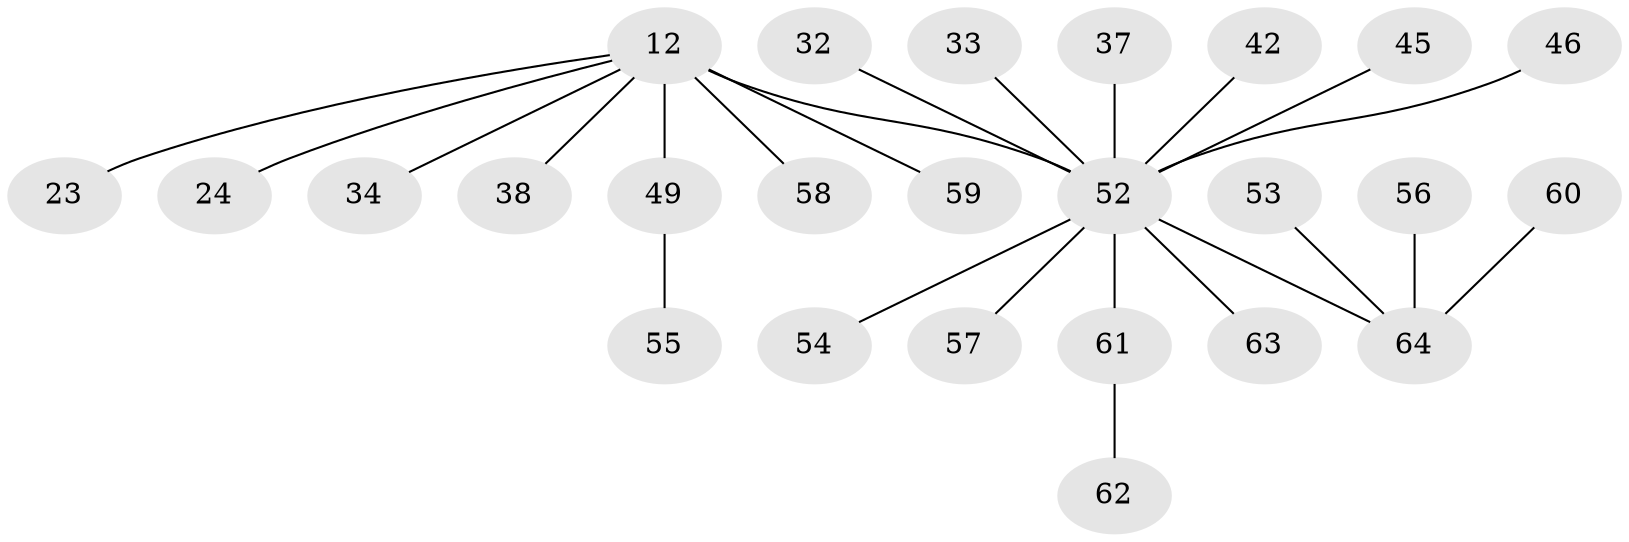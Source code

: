 // original degree distribution, {5: 0.03125, 15: 0.015625, 9: 0.046875, 8: 0.015625, 3: 0.046875, 1: 0.609375, 2: 0.203125, 4: 0.03125}
// Generated by graph-tools (version 1.1) at 2025/50/03/04/25 21:50:57]
// undirected, 25 vertices, 24 edges
graph export_dot {
graph [start="1"]
  node [color=gray90,style=filled];
  12 [super="+9"];
  23;
  24;
  32;
  33;
  34;
  37 [super="+20"];
  38 [super="+31"];
  42 [super="+26"];
  45 [super="+10"];
  46;
  49 [super="+47"];
  52 [super="+2+3+7+17+18"];
  53;
  54;
  55;
  56 [super="+28"];
  57 [super="+8+13"];
  58;
  59;
  60;
  61 [super="+51"];
  62;
  63;
  64 [super="+41+48"];
  12 -- 23;
  12 -- 52 [weight=4];
  12 -- 34;
  12 -- 24;
  12 -- 58;
  12 -- 59;
  12 -- 38;
  12 -- 49 [weight=2];
  32 -- 52;
  33 -- 52;
  37 -- 52;
  42 -- 52;
  45 -- 52;
  46 -- 52;
  49 -- 55;
  52 -- 54;
  52 -- 63;
  52 -- 57;
  52 -- 64 [weight=3];
  52 -- 61 [weight=2];
  53 -- 64;
  56 -- 64;
  60 -- 64;
  61 -- 62;
}
